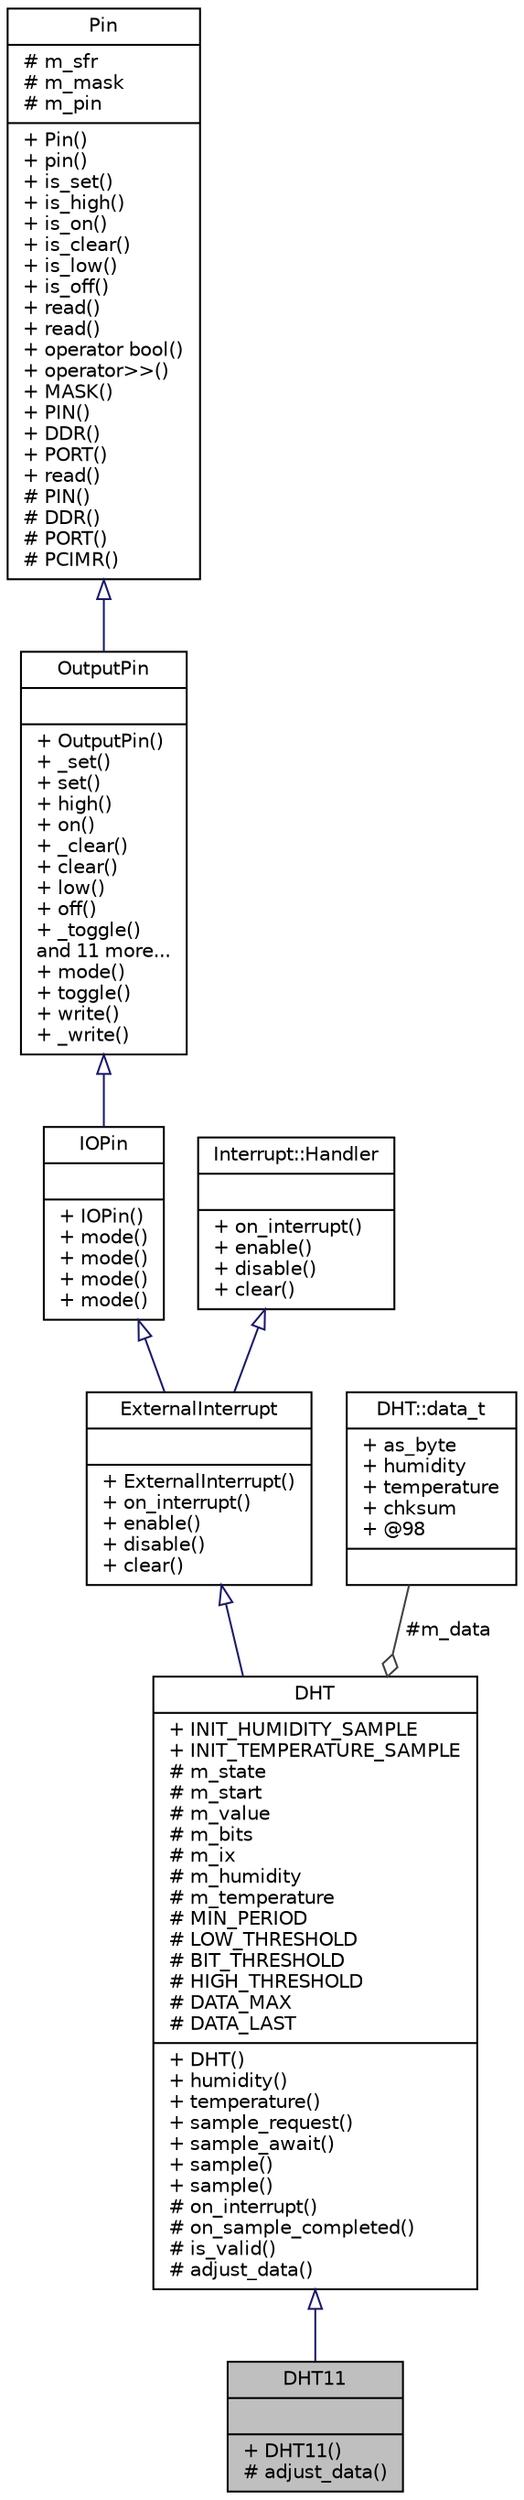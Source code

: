 digraph "DHT11"
{
  edge [fontname="Helvetica",fontsize="10",labelfontname="Helvetica",labelfontsize="10"];
  node [fontname="Helvetica",fontsize="10",shape=record];
  Node1 [label="{DHT11\n||+ DHT11()\l# adjust_data()\l}",height=0.2,width=0.4,color="black", fillcolor="grey75", style="filled", fontcolor="black"];
  Node2 -> Node1 [dir="back",color="midnightblue",fontsize="10",style="solid",arrowtail="onormal",fontname="Helvetica"];
  Node2 [label="{DHT\n|+ INIT_HUMIDITY_SAMPLE\l+ INIT_TEMPERATURE_SAMPLE\l# m_state\l# m_start\l# m_value\l# m_bits\l# m_ix\l# m_humidity\l# m_temperature\l# MIN_PERIOD\l# LOW_THRESHOLD\l# BIT_THRESHOLD\l# HIGH_THRESHOLD\l# DATA_MAX\l# DATA_LAST\l|+ DHT()\l+ humidity()\l+ temperature()\l+ sample_request()\l+ sample_await()\l+ sample()\l+ sample()\l# on_interrupt()\l# on_sample_completed()\l# is_valid()\l# adjust_data()\l}",height=0.2,width=0.4,color="black", fillcolor="white", style="filled",URL="$da/da7/classDHT.html"];
  Node3 -> Node2 [dir="back",color="midnightblue",fontsize="10",style="solid",arrowtail="onormal",fontname="Helvetica"];
  Node3 [label="{ExternalInterrupt\n||+ ExternalInterrupt()\l+ on_interrupt()\l+ enable()\l+ disable()\l+ clear()\l}",height=0.2,width=0.4,color="black", fillcolor="white", style="filled",URL="$d5/db6/classExternalInterrupt.html"];
  Node4 -> Node3 [dir="back",color="midnightblue",fontsize="10",style="solid",arrowtail="onormal",fontname="Helvetica"];
  Node4 [label="{IOPin\n||+ IOPin()\l+ mode()\l+ mode()\l+ mode()\l+ mode()\l}",height=0.2,width=0.4,color="black", fillcolor="white", style="filled",URL="$dd/d21/classIOPin.html"];
  Node5 -> Node4 [dir="back",color="midnightblue",fontsize="10",style="solid",arrowtail="onormal",fontname="Helvetica"];
  Node5 [label="{OutputPin\n||+ OutputPin()\l+ _set()\l+ set()\l+ high()\l+ on()\l+ _clear()\l+ clear()\l+ low()\l+ off()\l+ _toggle()\land 11 more...\l+ mode()\l+ toggle()\l+ write()\l+ _write()\l}",height=0.2,width=0.4,color="black", fillcolor="white", style="filled",URL="$d2/d86/classOutputPin.html"];
  Node6 -> Node5 [dir="back",color="midnightblue",fontsize="10",style="solid",arrowtail="onormal",fontname="Helvetica"];
  Node6 [label="{Pin\n|# m_sfr\l# m_mask\l# m_pin\l|+ Pin()\l+ pin()\l+ is_set()\l+ is_high()\l+ is_on()\l+ is_clear()\l+ is_low()\l+ is_off()\l+ read()\l+ read()\l+ operator bool()\l+ operator\>\>()\l+ MASK()\l+ PIN()\l+ DDR()\l+ PORT()\l+ read()\l# PIN()\l# DDR()\l# PORT()\l# PCIMR()\l}",height=0.2,width=0.4,color="black", fillcolor="white", style="filled",URL="$da/da0/classPin.html"];
  Node7 -> Node3 [dir="back",color="midnightblue",fontsize="10",style="solid",arrowtail="onormal",fontname="Helvetica"];
  Node7 [label="{Interrupt::Handler\n||+ on_interrupt()\l+ enable()\l+ disable()\l+ clear()\l}",height=0.2,width=0.4,color="black", fillcolor="white", style="filled",URL="$d9/df8/classInterrupt_1_1Handler.html"];
  Node8 -> Node2 [color="grey25",fontsize="10",style="solid",label=" #m_data" ,arrowhead="odiamond",fontname="Helvetica"];
  Node8 [label="{DHT::data_t\n|+ as_byte\l+ humidity\l+ temperature\l+ chksum\l+ @98\l|}",height=0.2,width=0.4,color="black", fillcolor="white", style="filled",URL="$dc/da1/unionDHT_1_1data__t.html"];
}
